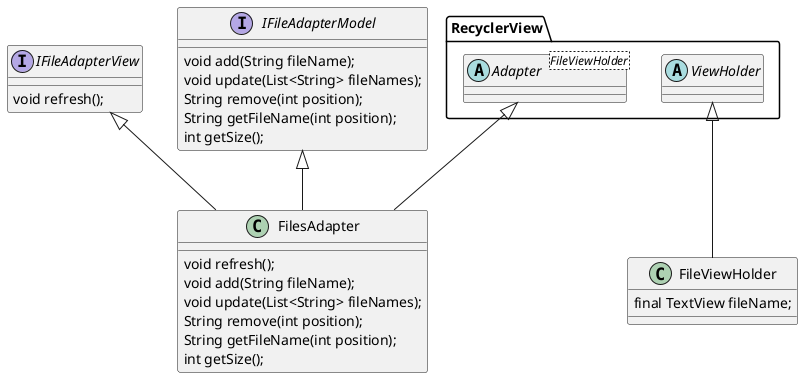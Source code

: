 @startuml

'abstract class AbstractList
'abstract AbstractCollection
'interface List
'interface Collection
'
'List <|-- AbstractList
'Collection <|-- AbstractCollection
'
'Collection <|- List
'AbstractCollection <|- AbstractList
'AbstractList <|-- ArrayList
'
'class ArrayList {
'Object[] elementData
'size()
'}




interface IFileAdapterView{
    void refresh();
}
interface IFileAdapterModel{
  void add(String fileName);
    void update(List<String> fileNames);
    String remove(int position);
    String getFileName(int position);
    int getSize();
}
abstract class RecyclerView.Adapter<FileViewHolder>
abstract class RecyclerView.ViewHolder
class FileViewHolder extends RecyclerView.ViewHolder{
    final TextView fileName;

}
class FilesAdapter extends RecyclerView.Adapter{
    void refresh();
  void add(String fileName);
    void update(List<String> fileNames);
    String remove(int position);
    String getFileName(int position);
    int getSize();

}

IFileAdapterView<|--FilesAdapter
IFileAdapterModel<|--FilesAdapter



@enduml
